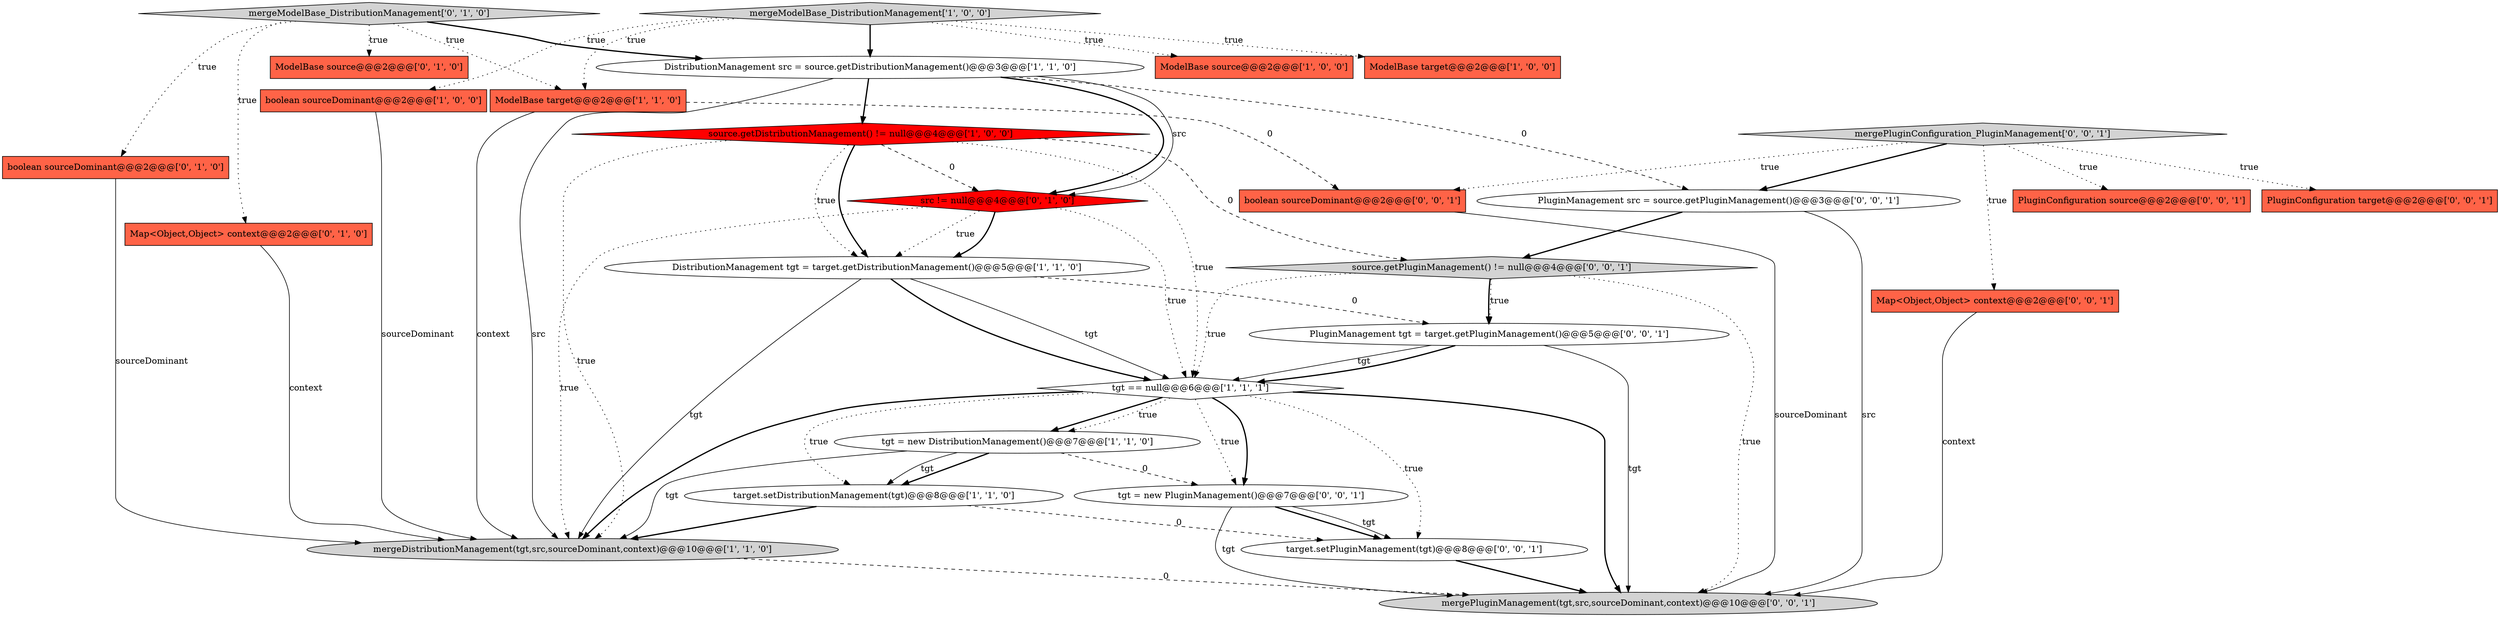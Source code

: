 digraph {
9 [style = filled, label = "tgt = new DistributionManagement()@@@7@@@['1', '1', '0']", fillcolor = white, shape = ellipse image = "AAA0AAABBB1BBB"];
24 [style = filled, label = "PluginManagement src = source.getPluginManagement()@@@3@@@['0', '0', '1']", fillcolor = white, shape = ellipse image = "AAA0AAABBB3BBB"];
0 [style = filled, label = "ModelBase source@@@2@@@['1', '0', '0']", fillcolor = tomato, shape = box image = "AAA0AAABBB1BBB"];
6 [style = filled, label = "mergeDistributionManagement(tgt,src,sourceDominant,context)@@@10@@@['1', '1', '0']", fillcolor = lightgray, shape = ellipse image = "AAA0AAABBB1BBB"];
20 [style = filled, label = "PluginConfiguration source@@@2@@@['0', '0', '1']", fillcolor = tomato, shape = box image = "AAA0AAABBB3BBB"];
23 [style = filled, label = "target.setPluginManagement(tgt)@@@8@@@['0', '0', '1']", fillcolor = white, shape = ellipse image = "AAA0AAABBB3BBB"];
17 [style = filled, label = "PluginConfiguration target@@@2@@@['0', '0', '1']", fillcolor = tomato, shape = box image = "AAA0AAABBB3BBB"];
18 [style = filled, label = "mergePluginConfiguration_PluginManagement['0', '0', '1']", fillcolor = lightgray, shape = diamond image = "AAA0AAABBB3BBB"];
27 [style = filled, label = "source.getPluginManagement() != null@@@4@@@['0', '0', '1']", fillcolor = lightgray, shape = diamond image = "AAA0AAABBB3BBB"];
11 [style = filled, label = "ModelBase target@@@2@@@['1', '1', '0']", fillcolor = tomato, shape = box image = "AAA0AAABBB1BBB"];
4 [style = filled, label = "source.getDistributionManagement() != null@@@4@@@['1', '0', '0']", fillcolor = red, shape = diamond image = "AAA1AAABBB1BBB"];
26 [style = filled, label = "boolean sourceDominant@@@2@@@['0', '0', '1']", fillcolor = tomato, shape = box image = "AAA0AAABBB3BBB"];
12 [style = filled, label = "boolean sourceDominant@@@2@@@['0', '1', '0']", fillcolor = tomato, shape = box image = "AAA0AAABBB2BBB"];
21 [style = filled, label = "mergePluginManagement(tgt,src,sourceDominant,context)@@@10@@@['0', '0', '1']", fillcolor = lightgray, shape = ellipse image = "AAA0AAABBB3BBB"];
15 [style = filled, label = "Map<Object,Object> context@@@2@@@['0', '1', '0']", fillcolor = tomato, shape = box image = "AAA0AAABBB2BBB"];
2 [style = filled, label = "DistributionManagement tgt = target.getDistributionManagement()@@@5@@@['1', '1', '0']", fillcolor = white, shape = ellipse image = "AAA0AAABBB1BBB"];
13 [style = filled, label = "src != null@@@4@@@['0', '1', '0']", fillcolor = red, shape = diamond image = "AAA1AAABBB2BBB"];
10 [style = filled, label = "ModelBase target@@@2@@@['1', '0', '0']", fillcolor = tomato, shape = box image = "AAA0AAABBB1BBB"];
8 [style = filled, label = "tgt == null@@@6@@@['1', '1', '1']", fillcolor = white, shape = diamond image = "AAA0AAABBB1BBB"];
25 [style = filled, label = "PluginManagement tgt = target.getPluginManagement()@@@5@@@['0', '0', '1']", fillcolor = white, shape = ellipse image = "AAA0AAABBB3BBB"];
14 [style = filled, label = "mergeModelBase_DistributionManagement['0', '1', '0']", fillcolor = lightgray, shape = diamond image = "AAA0AAABBB2BBB"];
22 [style = filled, label = "tgt = new PluginManagement()@@@7@@@['0', '0', '1']", fillcolor = white, shape = ellipse image = "AAA0AAABBB3BBB"];
5 [style = filled, label = "DistributionManagement src = source.getDistributionManagement()@@@3@@@['1', '1', '0']", fillcolor = white, shape = ellipse image = "AAA0AAABBB1BBB"];
16 [style = filled, label = "ModelBase source@@@2@@@['0', '1', '0']", fillcolor = tomato, shape = box image = "AAA0AAABBB2BBB"];
19 [style = filled, label = "Map<Object,Object> context@@@2@@@['0', '0', '1']", fillcolor = tomato, shape = box image = "AAA0AAABBB3BBB"];
7 [style = filled, label = "boolean sourceDominant@@@2@@@['1', '0', '0']", fillcolor = tomato, shape = box image = "AAA0AAABBB1BBB"];
3 [style = filled, label = "target.setDistributionManagement(tgt)@@@8@@@['1', '1', '0']", fillcolor = white, shape = ellipse image = "AAA0AAABBB1BBB"];
1 [style = filled, label = "mergeModelBase_DistributionManagement['1', '0', '0']", fillcolor = lightgray, shape = diamond image = "AAA0AAABBB1BBB"];
1->5 [style = bold, label=""];
4->6 [style = dotted, label="true"];
13->6 [style = dotted, label="true"];
6->21 [style = dashed, label="0"];
18->24 [style = bold, label=""];
1->10 [style = dotted, label="true"];
14->12 [style = dotted, label="true"];
27->25 [style = dotted, label="true"];
25->21 [style = solid, label="tgt"];
25->8 [style = solid, label="tgt"];
1->11 [style = dotted, label="true"];
11->26 [style = dashed, label="0"];
14->5 [style = bold, label=""];
18->19 [style = dotted, label="true"];
5->24 [style = dashed, label="0"];
4->8 [style = dotted, label="true"];
4->27 [style = dashed, label="0"];
3->6 [style = bold, label=""];
8->23 [style = dotted, label="true"];
9->22 [style = dashed, label="0"];
8->6 [style = bold, label=""];
19->21 [style = solid, label="context"];
4->2 [style = bold, label=""];
27->8 [style = dotted, label="true"];
27->21 [style = dotted, label="true"];
7->6 [style = solid, label="sourceDominant"];
18->20 [style = dotted, label="true"];
5->6 [style = solid, label="src"];
22->23 [style = bold, label=""];
8->3 [style = dotted, label="true"];
11->6 [style = solid, label="context"];
22->21 [style = solid, label="tgt"];
8->22 [style = bold, label=""];
4->2 [style = dotted, label="true"];
1->7 [style = dotted, label="true"];
13->2 [style = dotted, label="true"];
14->16 [style = dotted, label="true"];
3->23 [style = dashed, label="0"];
14->15 [style = dotted, label="true"];
26->21 [style = solid, label="sourceDominant"];
24->21 [style = solid, label="src"];
23->21 [style = bold, label=""];
13->8 [style = dotted, label="true"];
18->26 [style = dotted, label="true"];
5->13 [style = bold, label=""];
5->4 [style = bold, label=""];
12->6 [style = solid, label="sourceDominant"];
22->23 [style = solid, label="tgt"];
8->9 [style = bold, label=""];
8->22 [style = dotted, label="true"];
2->25 [style = dashed, label="0"];
8->21 [style = bold, label=""];
9->3 [style = bold, label=""];
9->3 [style = solid, label="tgt"];
14->11 [style = dotted, label="true"];
25->8 [style = bold, label=""];
2->8 [style = solid, label="tgt"];
15->6 [style = solid, label="context"];
8->9 [style = dotted, label="true"];
1->0 [style = dotted, label="true"];
18->17 [style = dotted, label="true"];
4->13 [style = dashed, label="0"];
2->6 [style = solid, label="tgt"];
9->6 [style = solid, label="tgt"];
5->13 [style = solid, label="src"];
24->27 [style = bold, label=""];
27->25 [style = bold, label=""];
2->8 [style = bold, label=""];
13->2 [style = bold, label=""];
}
